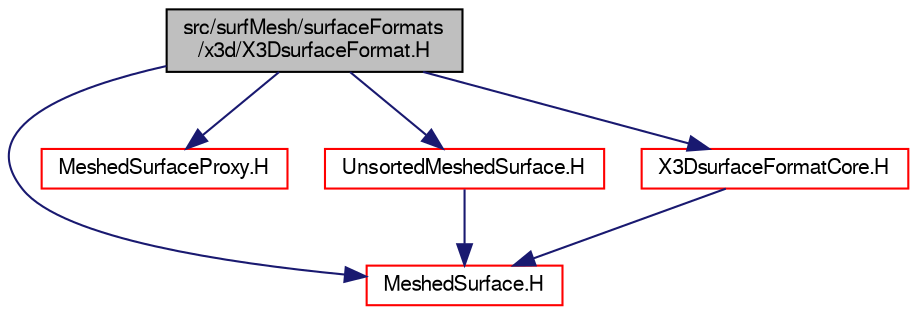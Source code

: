 digraph "src/surfMesh/surfaceFormats/x3d/X3DsurfaceFormat.H"
{
  bgcolor="transparent";
  edge [fontname="FreeSans",fontsize="10",labelfontname="FreeSans",labelfontsize="10"];
  node [fontname="FreeSans",fontsize="10",shape=record];
  Node0 [label="src/surfMesh/surfaceFormats\l/x3d/X3DsurfaceFormat.H",height=0.2,width=0.4,color="black", fillcolor="grey75", style="filled", fontcolor="black"];
  Node0 -> Node1 [color="midnightblue",fontsize="10",style="solid",fontname="FreeSans"];
  Node1 [label="MeshedSurface.H",height=0.2,width=0.4,color="red",URL="$a15041.html"];
  Node0 -> Node177 [color="midnightblue",fontsize="10",style="solid",fontname="FreeSans"];
  Node177 [label="MeshedSurfaceProxy.H",height=0.2,width=0.4,color="red",URL="$a15074.html"];
  Node0 -> Node178 [color="midnightblue",fontsize="10",style="solid",fontname="FreeSans"];
  Node178 [label="UnsortedMeshedSurface.H",height=0.2,width=0.4,color="red",URL="$a15347.html"];
  Node178 -> Node1 [color="midnightblue",fontsize="10",style="solid",fontname="FreeSans"];
  Node0 -> Node179 [color="midnightblue",fontsize="10",style="solid",fontname="FreeSans"];
  Node179 [label="X3DsurfaceFormatCore.H",height=0.2,width=0.4,color="red",URL="$a15272.html"];
  Node179 -> Node1 [color="midnightblue",fontsize="10",style="solid",fontname="FreeSans"];
}
